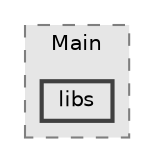 digraph "C:/Users/hugoc/OneDrive - Instituto Politécnico do Cávado e do Ave/2023_2024/Estruturas de Dados Avançadas/Dev/TrabII_ESI_EDA_Hugo_Cruz_a23010/src/Main/libs"
{
 // LATEX_PDF_SIZE
  bgcolor="transparent";
  edge [fontname=Helvetica,fontsize=10,labelfontname=Helvetica,labelfontsize=10];
  node [fontname=Helvetica,fontsize=10,shape=box,height=0.2,width=0.4];
  compound=true
  subgraph clusterdir_4bb77202a85366e5a69049a6555c5ad7 {
    graph [ bgcolor="#e6e6e6", pencolor="grey50", label="Main", fontname=Helvetica,fontsize=10 style="filled,dashed", URL="dir_4bb77202a85366e5a69049a6555c5ad7.html",tooltip=""]
  dir_d1c9d8f9c54e483cae55a3b15b45d661 [label="libs", fillcolor="#e6e6e6", color="grey25", style="filled,bold", URL="dir_d1c9d8f9c54e483cae55a3b15b45d661.html",tooltip=""];
  }
}
